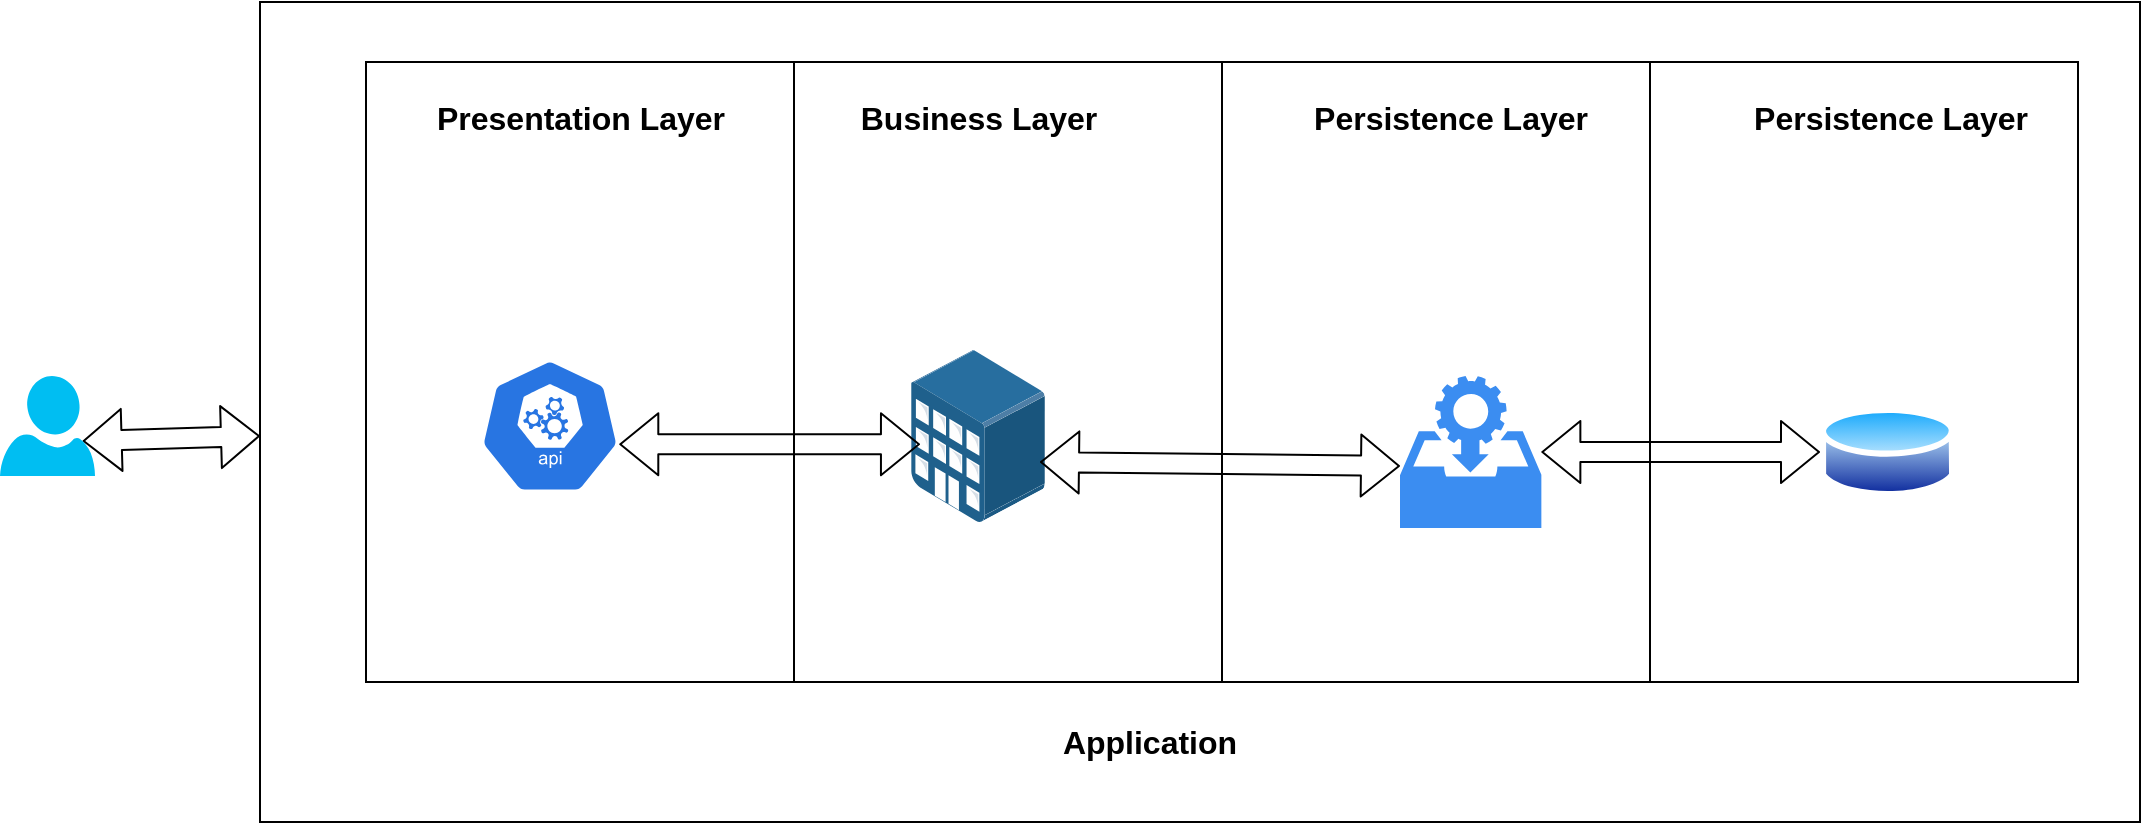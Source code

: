<mxfile version="13.1.3" type="device"><diagram id="ySNNqJEz4mYh351ulF9a" name="Page-1"><mxGraphModel dx="932" dy="464" grid="1" gridSize="10" guides="1" tooltips="1" connect="1" arrows="1" fold="1" page="1" pageScale="1" pageWidth="827" pageHeight="1169" math="0" shadow="0"><root><mxCell id="0"/><mxCell id="1" parent="0"/><mxCell id="UJYG8rmak1dR3oi1vcXf-34" value="" style="rounded=0;whiteSpace=wrap;html=1;fontSize=16;" vertex="1" parent="1"><mxGeometry x="150" y="50" width="940" height="410" as="geometry"/></mxCell><mxCell id="UJYG8rmak1dR3oi1vcXf-33" value="" style="rounded=0;whiteSpace=wrap;html=1;fontSize=16;" vertex="1" parent="1"><mxGeometry x="845" y="80" width="214" height="310" as="geometry"/></mxCell><mxCell id="UJYG8rmak1dR3oi1vcXf-32" value="" style="rounded=0;whiteSpace=wrap;html=1;fontSize=16;" vertex="1" parent="1"><mxGeometry x="631" y="80" width="214" height="310" as="geometry"/></mxCell><mxCell id="UJYG8rmak1dR3oi1vcXf-29" value="" style="rounded=0;whiteSpace=wrap;html=1;fontSize=16;" vertex="1" parent="1"><mxGeometry x="417" y="80" width="214" height="310" as="geometry"/></mxCell><mxCell id="UJYG8rmak1dR3oi1vcXf-28" value="" style="rounded=0;whiteSpace=wrap;html=1;fontSize=16;" vertex="1" parent="1"><mxGeometry x="203" y="80" width="214" height="310" as="geometry"/></mxCell><mxCell id="UJYG8rmak1dR3oi1vcXf-7" value="" style="aspect=fixed;perimeter=ellipsePerimeter;html=1;align=center;shadow=0;dashed=0;spacingTop=3;image;image=img/lib/active_directory/database.svg;" vertex="1" parent="1"><mxGeometry x="930" y="250" width="67.56" height="50" as="geometry"/></mxCell><mxCell id="UJYG8rmak1dR3oi1vcXf-9" value="Presentation Layer" style="text;html=1;align=center;verticalAlign=middle;resizable=0;points=[];autosize=1;fontStyle=1;fontSize=16;" vertex="1" parent="1"><mxGeometry x="230" y="98" width="160" height="20" as="geometry"/></mxCell><mxCell id="UJYG8rmak1dR3oi1vcXf-10" value="" style="html=1;dashed=0;whitespace=wrap;fillColor=#2875E2;strokeColor=#ffffff;points=[[0.005,0.63,0],[0.1,0.2,0],[0.9,0.2,0],[0.5,0,0],[0.995,0.63,0],[0.72,0.99,0],[0.5,1,0],[0.28,0.99,0]];shape=mxgraph.kubernetes.icon;prIcon=api" vertex="1" parent="1"><mxGeometry x="260" y="227" width="70" height="70" as="geometry"/></mxCell><mxCell id="UJYG8rmak1dR3oi1vcXf-11" value="Business Layer" style="text;html=1;align=center;verticalAlign=middle;resizable=0;points=[];autosize=1;fontStyle=1;fontSize=16;" vertex="1" parent="1"><mxGeometry x="444" y="98" width="130" height="20" as="geometry"/></mxCell><mxCell id="UJYG8rmak1dR3oi1vcXf-13" value="Persistence Layer" style="text;html=1;align=center;verticalAlign=middle;resizable=0;points=[];autosize=1;fontStyle=1;fontSize=16;" vertex="1" parent="1"><mxGeometry x="670" y="98" width="150" height="20" as="geometry"/></mxCell><mxCell id="UJYG8rmak1dR3oi1vcXf-14" value="Persistence Layer" style="text;html=1;align=center;verticalAlign=middle;resizable=0;points=[];autosize=1;fontStyle=1;fontSize=16;" vertex="1" parent="1"><mxGeometry x="890" y="98" width="150" height="20" as="geometry"/></mxCell><mxCell id="UJYG8rmak1dR3oi1vcXf-15" value="" style="points=[];aspect=fixed;html=1;align=center;shadow=0;dashed=0;image;image=img/lib/allied_telesis/buildings/Medium_Business_Building.svg;fontSize=16;" vertex="1" parent="1"><mxGeometry x="475.56" y="224" width="66.89" height="86" as="geometry"/></mxCell><mxCell id="UJYG8rmak1dR3oi1vcXf-17" value="" style="shape=flexArrow;endArrow=classic;startArrow=classic;html=1;fontSize=16;exitX=0.995;exitY=0.63;exitDx=0;exitDy=0;exitPerimeter=0;entryX=0.066;entryY=0.548;entryDx=0;entryDy=0;entryPerimeter=0;" edge="1" parent="1" source="UJYG8rmak1dR3oi1vcXf-10" target="UJYG8rmak1dR3oi1vcXf-15"><mxGeometry width="50" height="50" relative="1" as="geometry"><mxPoint x="390" y="300" as="sourcePoint"/><mxPoint x="440" y="250" as="targetPoint"/></mxGeometry></mxCell><mxCell id="UJYG8rmak1dR3oi1vcXf-18" value="" style="shape=flexArrow;endArrow=classic;startArrow=classic;html=1;fontSize=16;entryX=0;entryY=0.592;entryDx=0;entryDy=0;entryPerimeter=0;" edge="1" parent="1" target="UJYG8rmak1dR3oi1vcXf-16"><mxGeometry width="50" height="50" relative="1" as="geometry"><mxPoint x="540" y="280" as="sourcePoint"/><mxPoint x="650" y="280" as="targetPoint"/></mxGeometry></mxCell><mxCell id="UJYG8rmak1dR3oi1vcXf-19" value="" style="shape=flexArrow;endArrow=classic;startArrow=classic;html=1;fontSize=16;entryX=0;entryY=0.5;entryDx=0;entryDy=0;" edge="1" parent="1" source="UJYG8rmak1dR3oi1vcXf-16" target="UJYG8rmak1dR3oi1vcXf-7"><mxGeometry width="50" height="50" relative="1" as="geometry"><mxPoint x="720.68" y="281" as="sourcePoint"/><mxPoint x="850" y="276" as="targetPoint"/></mxGeometry></mxCell><mxCell id="UJYG8rmak1dR3oi1vcXf-25" value="" style="shape=flexArrow;endArrow=classic;startArrow=classic;html=1;fontSize=16;exitX=0.87;exitY=0.65;exitDx=0;exitDy=0;exitPerimeter=0;" edge="1" parent="1" source="UJYG8rmak1dR3oi1vcXf-30"><mxGeometry width="50" height="50" relative="1" as="geometry"><mxPoint x="90" y="267" as="sourcePoint"/><mxPoint x="150" y="267" as="targetPoint"/></mxGeometry></mxCell><mxCell id="UJYG8rmak1dR3oi1vcXf-26" value="&lt;b&gt;Application&lt;/b&gt;" style="text;html=1;strokeColor=none;fillColor=none;align=center;verticalAlign=middle;whiteSpace=wrap;rounded=0;fontSize=16;" vertex="1" parent="1"><mxGeometry x="550" y="410" width="90" height="20" as="geometry"/></mxCell><mxCell id="UJYG8rmak1dR3oi1vcXf-30" value="" style="verticalLabelPosition=bottom;html=1;verticalAlign=top;align=center;strokeColor=none;fillColor=#00BEF2;shape=mxgraph.azure.user;fontSize=16;" vertex="1" parent="1"><mxGeometry x="20" y="237" width="47.5" height="50" as="geometry"/></mxCell><mxCell id="UJYG8rmak1dR3oi1vcXf-16" value="" style="html=1;aspect=fixed;strokeColor=none;shadow=0;align=center;verticalAlign=top;fillColor=#3B8DF1;shape=mxgraph.gcp2.data_access;fontSize=16;" vertex="1" parent="1"><mxGeometry x="720" y="237" width="70.68" height="76" as="geometry"/></mxCell></root></mxGraphModel></diagram></mxfile>
